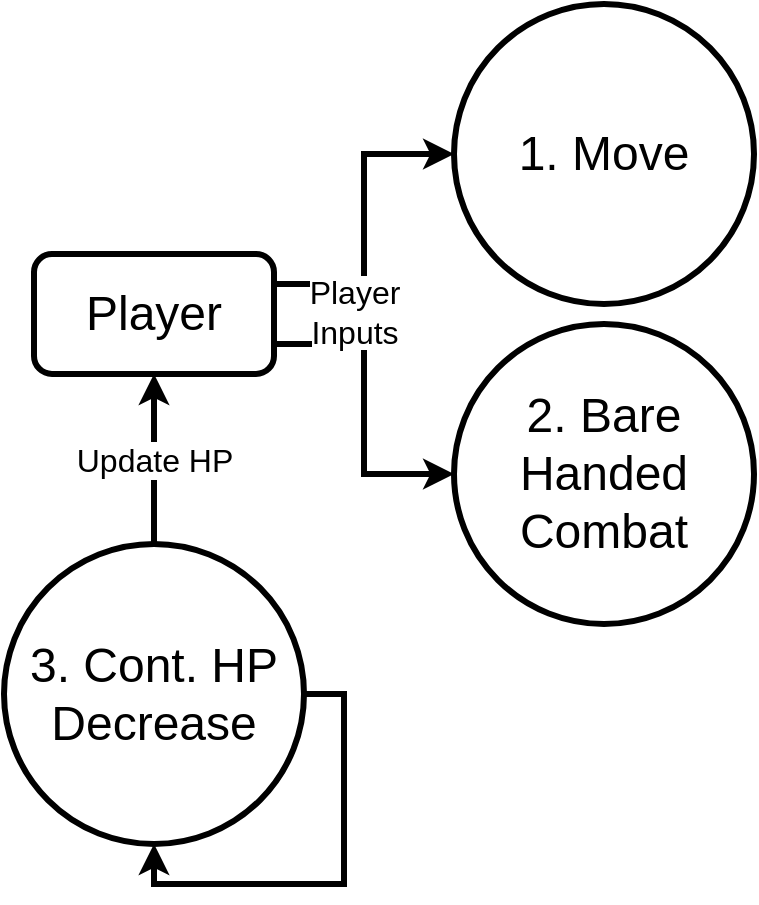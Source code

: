 <mxfile version="17.0.0" type="github">
  <diagram id="04PN-S8R5cCTrcY-oaSo" name="Page-1">
    <mxGraphModel dx="868" dy="450" grid="1" gridSize="10" guides="1" tooltips="1" connect="1" arrows="1" fold="1" page="1" pageScale="1" pageWidth="850" pageHeight="1100" math="0" shadow="0">
      <root>
        <mxCell id="0" />
        <mxCell id="1" parent="0" />
        <mxCell id="Y653dRkqH0_Y54hOL5ni-5" value="&lt;div&gt;1. Move&lt;/div&gt;" style="ellipse;whiteSpace=wrap;html=1;aspect=fixed;fontSize=24;strokeWidth=3;" parent="1" vertex="1">
          <mxGeometry x="250" y="150" width="150" height="150" as="geometry" />
        </mxCell>
        <mxCell id="Y653dRkqH0_Y54hOL5ni-22" style="edgeStyle=orthogonalEdgeStyle;rounded=0;orthogonalLoop=1;jettySize=auto;html=1;exitX=1;exitY=0.25;exitDx=0;exitDy=0;entryX=0;entryY=0.5;entryDx=0;entryDy=0;strokeWidth=3;" parent="1" source="Y653dRkqH0_Y54hOL5ni-20" target="Y653dRkqH0_Y54hOL5ni-5" edge="1">
          <mxGeometry relative="1" as="geometry" />
        </mxCell>
        <mxCell id="Y653dRkqH0_Y54hOL5ni-23" style="edgeStyle=orthogonalEdgeStyle;rounded=0;orthogonalLoop=1;jettySize=auto;html=1;exitX=1;exitY=0.75;exitDx=0;exitDy=0;entryX=0;entryY=0.5;entryDx=0;entryDy=0;strokeWidth=3;" parent="1" source="Y653dRkqH0_Y54hOL5ni-20" target="Y653dRkqH0_Y54hOL5ni-21" edge="1">
          <mxGeometry relative="1" as="geometry" />
        </mxCell>
        <mxCell id="Y653dRkqH0_Y54hOL5ni-20" value="&lt;font style=&quot;font-size: 24px&quot;&gt;Player&lt;/font&gt;" style="rounded=1;whiteSpace=wrap;html=1;strokeWidth=3;" parent="1" vertex="1">
          <mxGeometry x="40" y="275" width="120" height="60" as="geometry" />
        </mxCell>
        <mxCell id="Y653dRkqH0_Y54hOL5ni-21" value="&lt;div&gt;2. Bare Handed Combat&lt;br&gt;&lt;/div&gt;" style="ellipse;whiteSpace=wrap;html=1;aspect=fixed;fontSize=24;strokeWidth=3;" parent="1" vertex="1">
          <mxGeometry x="250" y="310" width="150" height="150" as="geometry" />
        </mxCell>
        <mxCell id="Y653dRkqH0_Y54hOL5ni-24" value="&lt;div style=&quot;font-size: 16px&quot;&gt;&lt;font style=&quot;font-size: 16px&quot;&gt;&lt;span style=&quot;background-color: rgb(255 , 255 , 255)&quot;&gt;Player&lt;/span&gt;&lt;/font&gt;&lt;/div&gt;&lt;div style=&quot;font-size: 16px&quot;&gt;&lt;font style=&quot;font-size: 16px&quot;&gt;&lt;span style=&quot;background-color: rgb(255 , 255 , 255)&quot;&gt;Inputs&lt;/span&gt;&lt;/font&gt;&lt;br&gt;&lt;/div&gt;" style="text;html=1;align=center;verticalAlign=middle;resizable=0;points=[];autosize=1;strokeColor=none;fillColor=none;" parent="1" vertex="1">
          <mxGeometry x="170" y="289" width="60" height="30" as="geometry" />
        </mxCell>
        <mxCell id="fulGZlhp6AoemLBZ7y_7-3" value="&lt;font style=&quot;font-size: 16px&quot;&gt;Update HP&lt;/font&gt;" style="edgeStyle=orthogonalEdgeStyle;rounded=0;orthogonalLoop=1;jettySize=auto;html=1;exitX=0.5;exitY=0;exitDx=0;exitDy=0;entryX=0.5;entryY=1;entryDx=0;entryDy=0;strokeWidth=3;" edge="1" parent="1" source="fulGZlhp6AoemLBZ7y_7-1" target="Y653dRkqH0_Y54hOL5ni-20">
          <mxGeometry relative="1" as="geometry" />
        </mxCell>
        <mxCell id="fulGZlhp6AoemLBZ7y_7-1" value="&lt;div&gt;3. Cont. HP Decrease&lt;br&gt;&lt;/div&gt;" style="ellipse;whiteSpace=wrap;html=1;aspect=fixed;fontSize=24;strokeWidth=3;" vertex="1" parent="1">
          <mxGeometry x="25" y="420" width="150" height="150" as="geometry" />
        </mxCell>
        <mxCell id="fulGZlhp6AoemLBZ7y_7-2" style="edgeStyle=orthogonalEdgeStyle;rounded=0;orthogonalLoop=1;jettySize=auto;html=1;exitX=1;exitY=0.5;exitDx=0;exitDy=0;strokeWidth=3;" edge="1" parent="1" source="fulGZlhp6AoemLBZ7y_7-1" target="fulGZlhp6AoemLBZ7y_7-1">
          <mxGeometry relative="1" as="geometry" />
        </mxCell>
      </root>
    </mxGraphModel>
  </diagram>
</mxfile>

